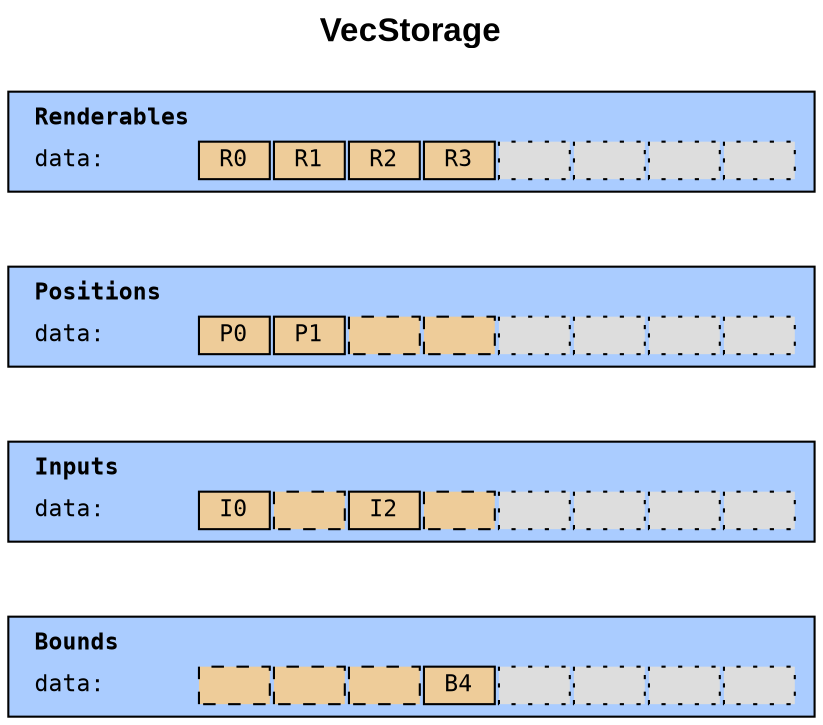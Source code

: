 digraph VecAllStorage {
    graph [
        fontname = "Arial",
        fontsize = 16,
        label = <<b>VecStorage<br /><br /></b>>,
        labelloc = top,
        bgcolor = "transparent",
    ];

    node [
        fillcolor = "#aaccff",
        fontname = "consolas",
        fontsize = 11,
        shape = box,
        style = filled,
        width = 5;
    ];

    // Label definitions

    renderables [
        label = <<table border="0" cellborder="0">
            <tr><td align="left"><b>Renderables</b></td></tr>
            <tr cellspacing="0">
                <td align="left">data: </td>
                <td border="1" bgcolor="#eecc99"> R0 </td>
                <td border="1" bgcolor="#eecc99"> R1 </td>
                <td border="1" bgcolor="#eecc99"> R2 </td>
                <td border="1" bgcolor="#eecc99"> R3 </td>
                <td border="1" bgcolor="#dddddd" style="dotted">    </td>
                <td border="1" bgcolor="#dddddd" style="dotted">    </td>
                <td border="1" bgcolor="#dddddd" style="dotted">    </td>
                <td border="1" bgcolor="#dddddd" style="dotted">    </td>
            </tr>
        </table>>,
    ];

    positions [
        label = <<table border="0" cellborder="0">
            <tr><td align="left"><b>Positions  </b></td></tr>
            <tr cellspacing="0">
                <td align="left">data: </td>
                <td border="1" bgcolor="#eecc99"> P0 </td>
                <td border="1" bgcolor="#eecc99"> P1 </td>
                <td border="1" bgcolor="#eecc99" style="dashed">    </td>
                <td border="1" bgcolor="#eecc99" style="dashed">    </td>
                <td border="1" bgcolor="#dddddd" style="dotted">    </td>
                <td border="1" bgcolor="#dddddd" style="dotted">    </td>
                <td border="1" bgcolor="#dddddd" style="dotted">    </td>
                <td border="1" bgcolor="#dddddd" style="dotted">    </td>
            </tr>
        </table>>,
    ];

    inputs [
        label = <<table border="0" cellborder="0">
            <tr><td align="left"><b>Inputs     </b></td></tr>
            <tr cellspacing="0">
                <td align="left">data: </td>
                <td border="1" bgcolor="#eecc99"> I0 </td>
                <td border="1" bgcolor="#eecc99" style="dashed">    </td>
                <td border="1" bgcolor="#eecc99"> I2 </td>
                <td border="1" bgcolor="#eecc99" style="dashed">    </td>
                <td border="1" bgcolor="#dddddd" style="dotted">    </td>
                <td border="1" bgcolor="#dddddd" style="dotted">    </td>
                <td border="1" bgcolor="#dddddd" style="dotted">    </td>
                <td border="1" bgcolor="#dddddd" style="dotted">    </td>
            </tr>
        </table>>,
    ];

    bounds [
        label = <<table border="0" cellborder="0">
            <tr><td align="left"><b>Bounds     </b></td></tr>
            <tr cellspacing="0">
                <td align="left">data: </td>
                <td border="1" bgcolor="#eecc99" style="dashed">    </td>
                <td border="1" bgcolor="#eecc99" style="dashed">    </td>
                <td border="1" bgcolor="#eecc99" style="dashed">    </td>
                <td border="1" bgcolor="#eecc99"> B4 </td>
                <td border="1" bgcolor="#dddddd" style="dotted">    </td>
                <td border="1" bgcolor="#dddddd" style="dotted">    </td>
                <td border="1" bgcolor="#dddddd" style="dotted">    </td>
                <td border="1" bgcolor="#dddddd" style="dotted">    </td>
            </tr>
        </table>>,
    ];

    edge [style = "invis"];

    renderables -> positions -> inputs -> bounds;
}
